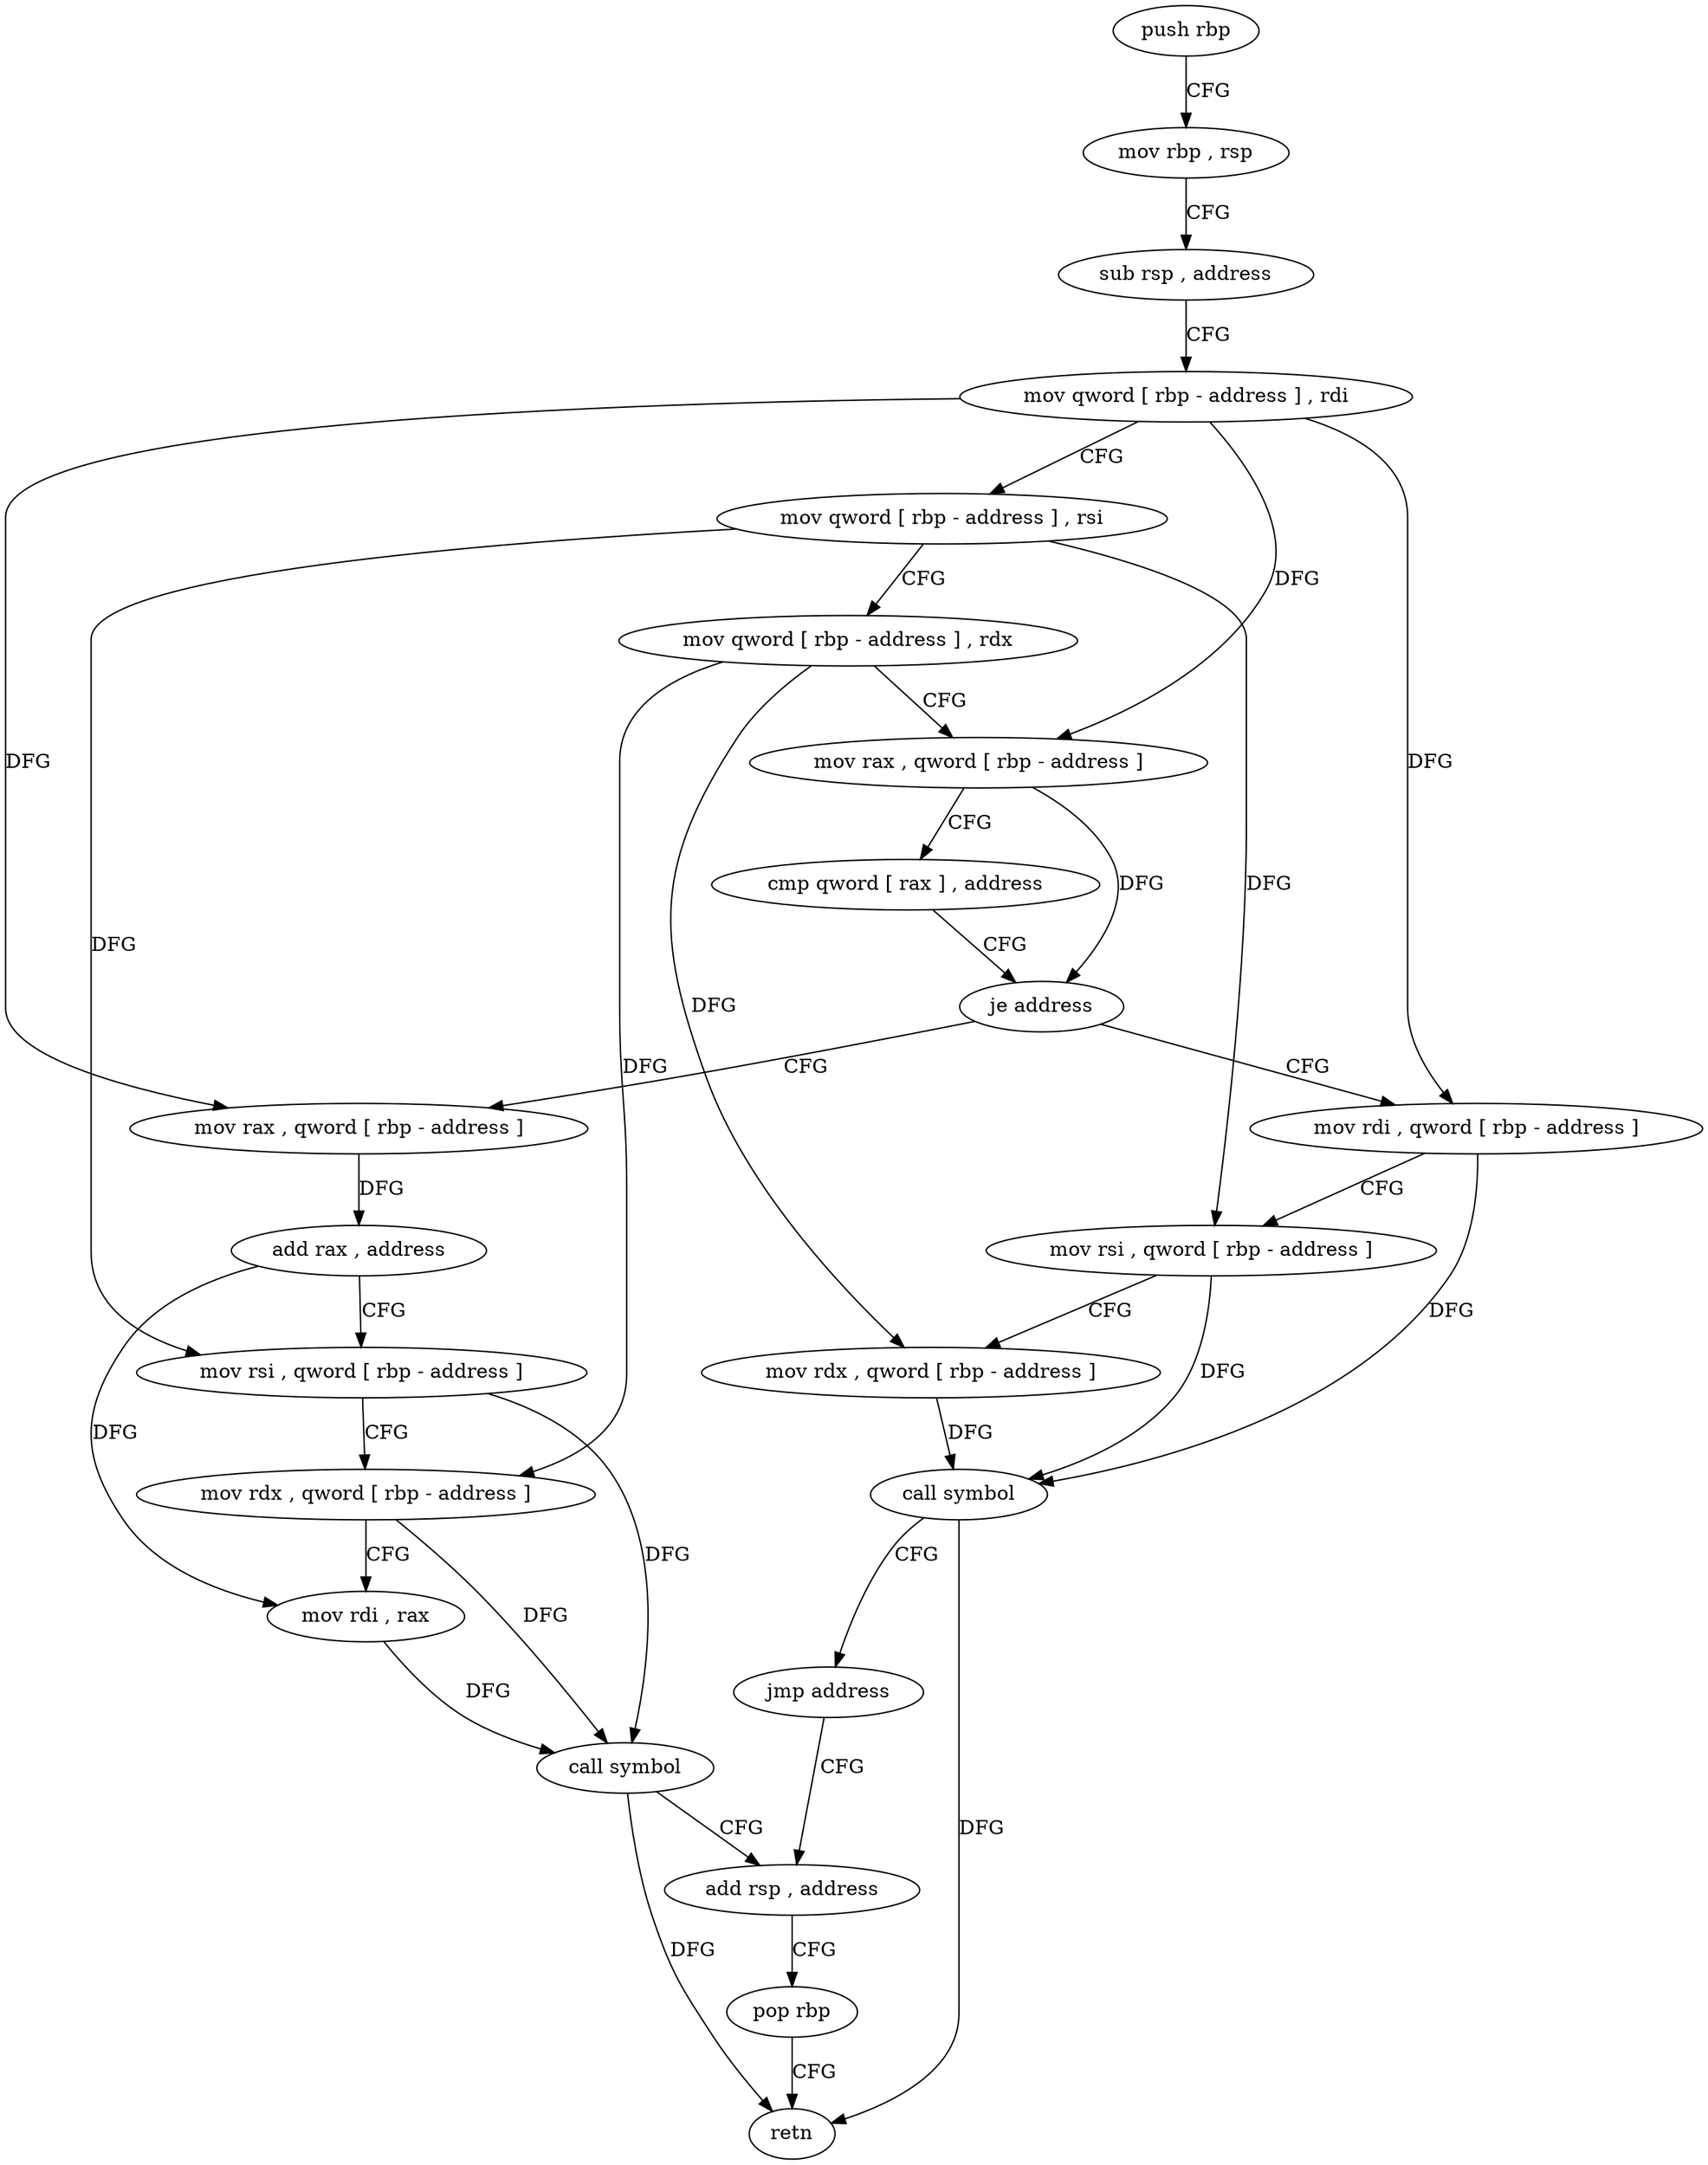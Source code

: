 digraph "func" {
"4237696" [label = "push rbp" ]
"4237697" [label = "mov rbp , rsp" ]
"4237700" [label = "sub rsp , address" ]
"4237704" [label = "mov qword [ rbp - address ] , rdi" ]
"4237708" [label = "mov qword [ rbp - address ] , rsi" ]
"4237712" [label = "mov qword [ rbp - address ] , rdx" ]
"4237716" [label = "mov rax , qword [ rbp - address ]" ]
"4237720" [label = "cmp qword [ rax ] , address" ]
"4237724" [label = "je address" ]
"4237752" [label = "mov rax , qword [ rbp - address ]" ]
"4237730" [label = "mov rdi , qword [ rbp - address ]" ]
"4237756" [label = "add rax , address" ]
"4237762" [label = "mov rsi , qword [ rbp - address ]" ]
"4237766" [label = "mov rdx , qword [ rbp - address ]" ]
"4237770" [label = "mov rdi , rax" ]
"4237773" [label = "call symbol" ]
"4237778" [label = "add rsp , address" ]
"4237734" [label = "mov rsi , qword [ rbp - address ]" ]
"4237738" [label = "mov rdx , qword [ rbp - address ]" ]
"4237742" [label = "call symbol" ]
"4237747" [label = "jmp address" ]
"4237782" [label = "pop rbp" ]
"4237783" [label = "retn" ]
"4237696" -> "4237697" [ label = "CFG" ]
"4237697" -> "4237700" [ label = "CFG" ]
"4237700" -> "4237704" [ label = "CFG" ]
"4237704" -> "4237708" [ label = "CFG" ]
"4237704" -> "4237716" [ label = "DFG" ]
"4237704" -> "4237752" [ label = "DFG" ]
"4237704" -> "4237730" [ label = "DFG" ]
"4237708" -> "4237712" [ label = "CFG" ]
"4237708" -> "4237762" [ label = "DFG" ]
"4237708" -> "4237734" [ label = "DFG" ]
"4237712" -> "4237716" [ label = "CFG" ]
"4237712" -> "4237766" [ label = "DFG" ]
"4237712" -> "4237738" [ label = "DFG" ]
"4237716" -> "4237720" [ label = "CFG" ]
"4237716" -> "4237724" [ label = "DFG" ]
"4237720" -> "4237724" [ label = "CFG" ]
"4237724" -> "4237752" [ label = "CFG" ]
"4237724" -> "4237730" [ label = "CFG" ]
"4237752" -> "4237756" [ label = "DFG" ]
"4237730" -> "4237734" [ label = "CFG" ]
"4237730" -> "4237742" [ label = "DFG" ]
"4237756" -> "4237762" [ label = "CFG" ]
"4237756" -> "4237770" [ label = "DFG" ]
"4237762" -> "4237766" [ label = "CFG" ]
"4237762" -> "4237773" [ label = "DFG" ]
"4237766" -> "4237770" [ label = "CFG" ]
"4237766" -> "4237773" [ label = "DFG" ]
"4237770" -> "4237773" [ label = "DFG" ]
"4237773" -> "4237778" [ label = "CFG" ]
"4237773" -> "4237783" [ label = "DFG" ]
"4237778" -> "4237782" [ label = "CFG" ]
"4237734" -> "4237738" [ label = "CFG" ]
"4237734" -> "4237742" [ label = "DFG" ]
"4237738" -> "4237742" [ label = "DFG" ]
"4237742" -> "4237747" [ label = "CFG" ]
"4237742" -> "4237783" [ label = "DFG" ]
"4237747" -> "4237778" [ label = "CFG" ]
"4237782" -> "4237783" [ label = "CFG" ]
}
